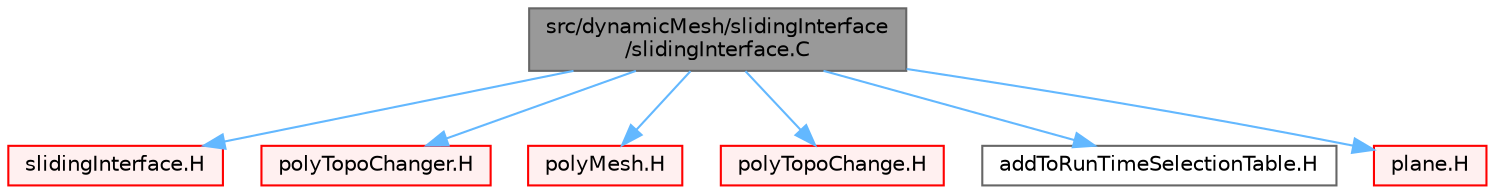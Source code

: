 digraph "src/dynamicMesh/slidingInterface/slidingInterface.C"
{
 // LATEX_PDF_SIZE
  bgcolor="transparent";
  edge [fontname=Helvetica,fontsize=10,labelfontname=Helvetica,labelfontsize=10];
  node [fontname=Helvetica,fontsize=10,shape=box,height=0.2,width=0.4];
  Node1 [id="Node000001",label="src/dynamicMesh/slidingInterface\l/slidingInterface.C",height=0.2,width=0.4,color="gray40", fillcolor="grey60", style="filled", fontcolor="black",tooltip=" "];
  Node1 -> Node2 [id="edge1_Node000001_Node000002",color="steelblue1",style="solid",tooltip=" "];
  Node2 [id="Node000002",label="slidingInterface.H",height=0.2,width=0.4,color="red", fillcolor="#FFF0F0", style="filled",URL="$slidingInterface_8H.html",tooltip=" "];
  Node1 -> Node254 [id="edge2_Node000001_Node000254",color="steelblue1",style="solid",tooltip=" "];
  Node254 [id="Node000254",label="polyTopoChanger.H",height=0.2,width=0.4,color="red", fillcolor="#FFF0F0", style="filled",URL="$polyTopoChanger_8H.html",tooltip=" "];
  Node1 -> Node255 [id="edge3_Node000001_Node000255",color="steelblue1",style="solid",tooltip=" "];
  Node255 [id="Node000255",label="polyMesh.H",height=0.2,width=0.4,color="red", fillcolor="#FFF0F0", style="filled",URL="$polyMesh_8H.html",tooltip=" "];
  Node1 -> Node286 [id="edge4_Node000001_Node000286",color="steelblue1",style="solid",tooltip=" "];
  Node286 [id="Node000286",label="polyTopoChange.H",height=0.2,width=0.4,color="red", fillcolor="#FFF0F0", style="filled",URL="$polyTopoChange_8H.html",tooltip=" "];
  Node1 -> Node288 [id="edge5_Node000001_Node000288",color="steelblue1",style="solid",tooltip=" "];
  Node288 [id="Node000288",label="addToRunTimeSelectionTable.H",height=0.2,width=0.4,color="grey40", fillcolor="white", style="filled",URL="$addToRunTimeSelectionTable_8H.html",tooltip="Macros for easy insertion into run-time selection tables."];
  Node1 -> Node289 [id="edge6_Node000001_Node000289",color="steelblue1",style="solid",tooltip=" "];
  Node289 [id="Node000289",label="plane.H",height=0.2,width=0.4,color="red", fillcolor="#FFF0F0", style="filled",URL="$plane_8H.html",tooltip=" "];
}
